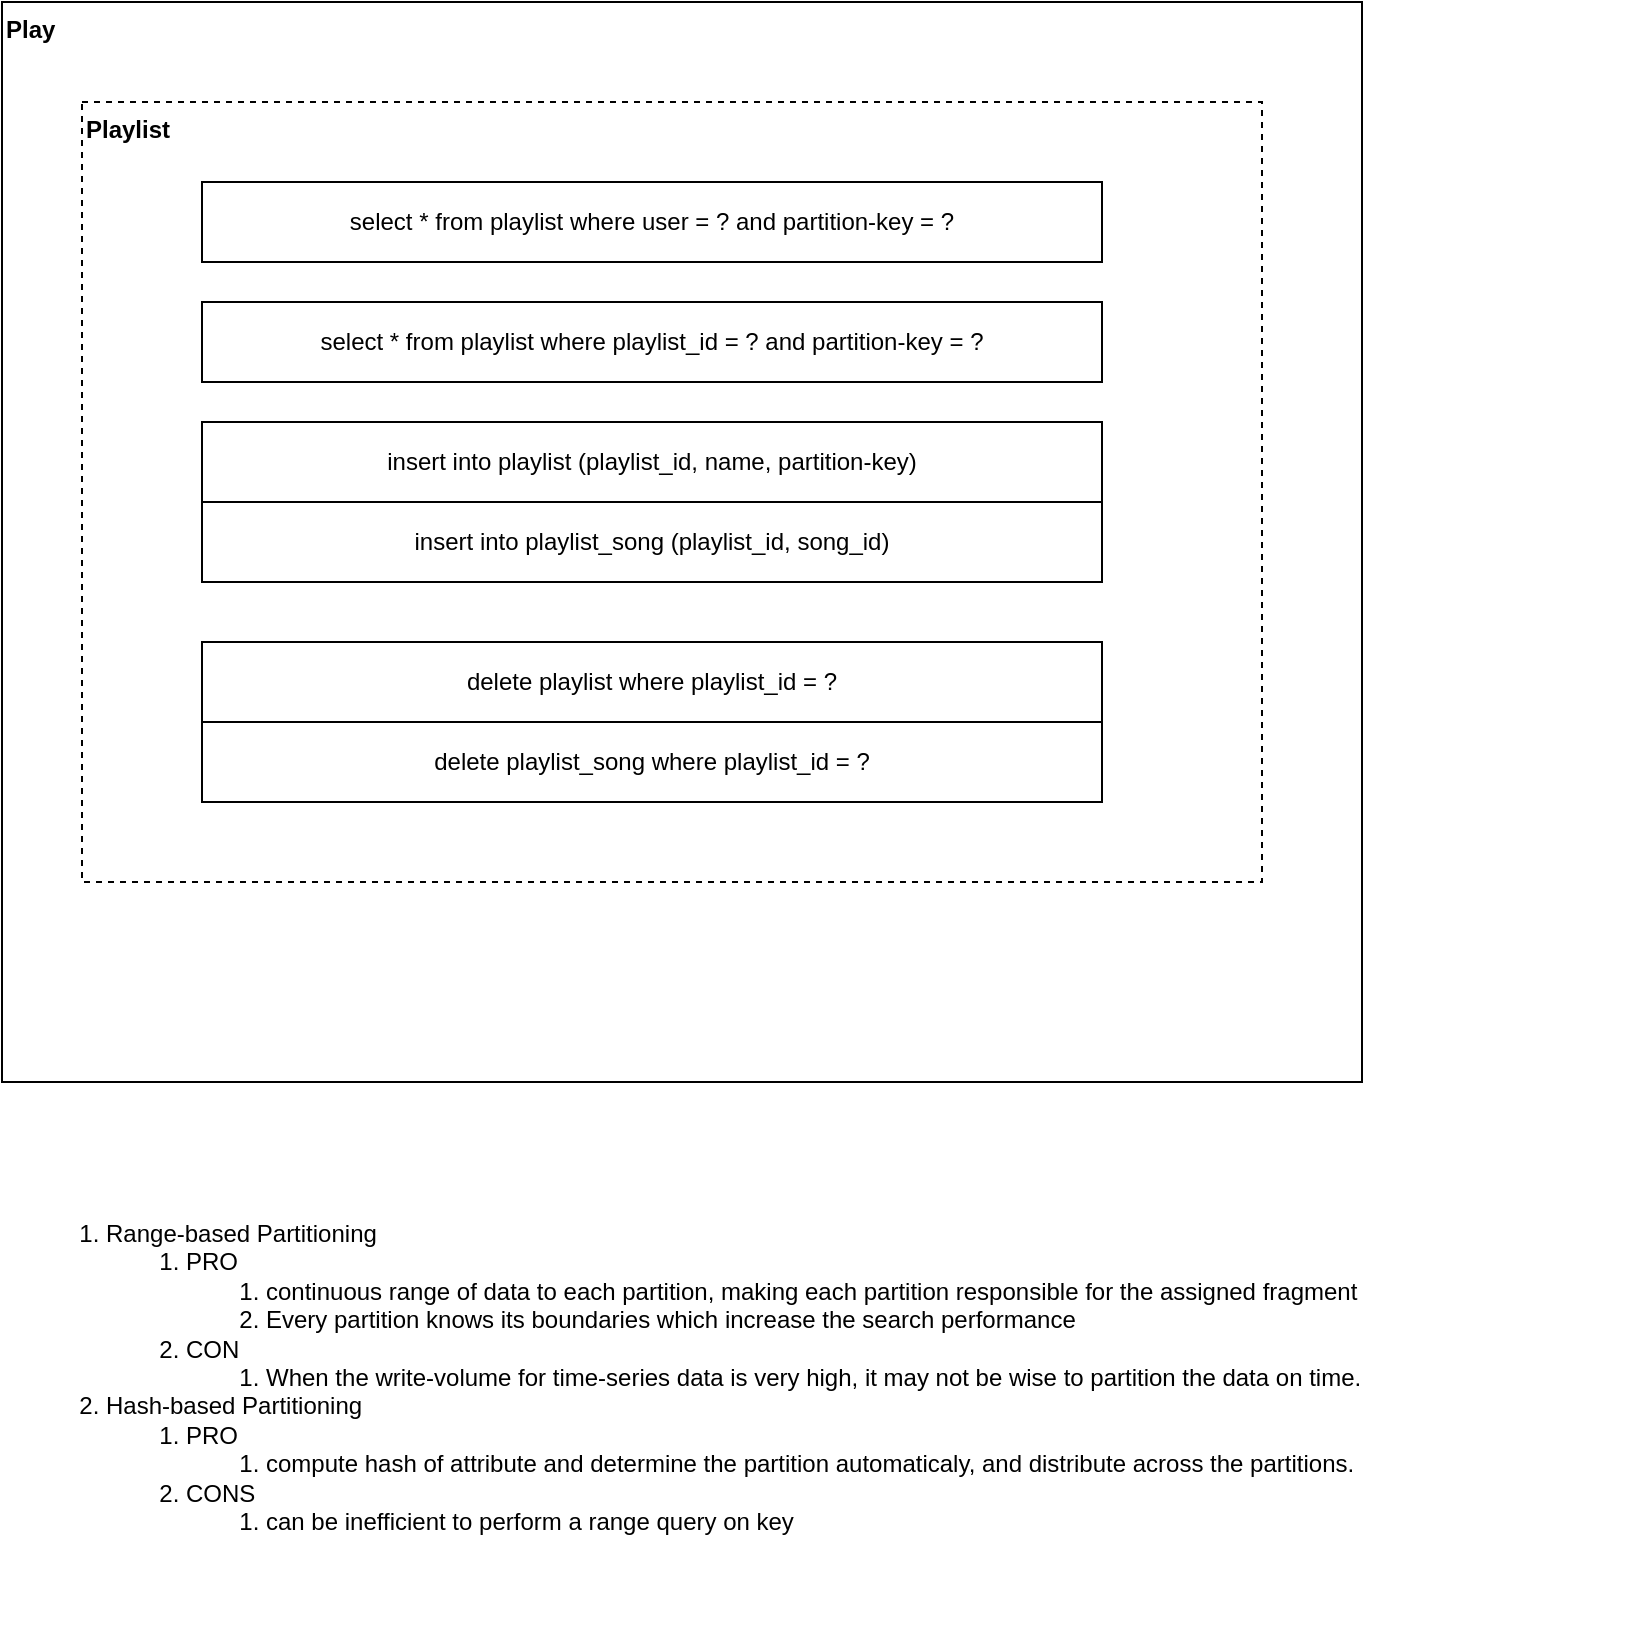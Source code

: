 <mxfile version="21.1.6" type="github">
  <diagram name="Page-1" id="c4acf3e9-155e-7222-9cf6-157b1a14988f">
    <mxGraphModel dx="1834" dy="1569" grid="1" gridSize="10" guides="1" tooltips="1" connect="1" arrows="1" fold="1" page="0" pageScale="1" pageWidth="850" pageHeight="1100" background="none" math="0" shadow="0">
      <root>
        <mxCell id="0" />
        <mxCell id="1" parent="0" />
        <mxCell id="J_87TDdWaZLhvV1NkpfK-1" value="Play" style="rounded=0;whiteSpace=wrap;html=1;align=left;verticalAlign=top;fontStyle=1" parent="1" vertex="1">
          <mxGeometry x="-10" y="-800" width="680" height="540" as="geometry" />
        </mxCell>
        <mxCell id="NxVjPYoNFYyn3bsQmdru-5" value="Playlist" style="rounded=0;whiteSpace=wrap;html=1;align=left;verticalAlign=top;dashed=1;fontStyle=1" parent="1" vertex="1">
          <mxGeometry x="30" y="-750" width="590" height="390" as="geometry" />
        </mxCell>
        <mxCell id="NxVjPYoNFYyn3bsQmdru-6" value="select * from playlist where user = ? and partition-key = ?" style="rounded=0;whiteSpace=wrap;html=1;" parent="1" vertex="1">
          <mxGeometry x="90" y="-710" width="450" height="40" as="geometry" />
        </mxCell>
        <mxCell id="NxVjPYoNFYyn3bsQmdru-7" value="select * from playlist where playlist_id = ? and partition-key = ?" style="rounded=0;whiteSpace=wrap;html=1;" parent="1" vertex="1">
          <mxGeometry x="90" y="-650" width="450" height="40" as="geometry" />
        </mxCell>
        <mxCell id="sFGH5UeLvlSR75vzRJCh-1" value="insert into playlist (playlist_id, name, partition-key)" style="rounded=0;whiteSpace=wrap;html=1;" parent="1" vertex="1">
          <mxGeometry x="90" y="-590" width="450" height="40" as="geometry" />
        </mxCell>
        <mxCell id="sFGH5UeLvlSR75vzRJCh-2" value="delete playlist where playlist_id = ?" style="rounded=0;whiteSpace=wrap;html=1;" parent="1" vertex="1">
          <mxGeometry x="90" y="-480" width="450" height="40" as="geometry" />
        </mxCell>
        <mxCell id="sFGH5UeLvlSR75vzRJCh-3" value="insert into playlist_song (playlist_id, song_id)" style="rounded=0;whiteSpace=wrap;html=1;" parent="1" vertex="1">
          <mxGeometry x="90" y="-550" width="450" height="40" as="geometry" />
        </mxCell>
        <mxCell id="sFGH5UeLvlSR75vzRJCh-4" value="delete playlist_song where playlist_id = ?" style="rounded=0;whiteSpace=wrap;html=1;" parent="1" vertex="1">
          <mxGeometry x="90" y="-440" width="450" height="40" as="geometry" />
        </mxCell>
        <mxCell id="Yj5QapoX9JcFzfpiWEdy-1" value="&lt;ol&gt;&lt;li&gt;Range-based Partitioning&lt;/li&gt;&lt;ol&gt;&lt;li&gt;PRO&lt;/li&gt;&lt;ol&gt;&lt;li&gt;continuous range of data to each partition, making each partition responsible for the assigned fragment&lt;/li&gt;&lt;li&gt;Every partition knows its boundaries which increase the search performance&lt;/li&gt;&lt;/ol&gt;&lt;li&gt;CON&lt;/li&gt;&lt;ol&gt;&lt;li&gt;When the write-volume for time-series data is very high, it may not be wise to partition the data on time.&lt;/li&gt;&lt;/ol&gt;&lt;/ol&gt;&lt;li&gt;Hash-based Partitioning &lt;br&gt;&lt;/li&gt;&lt;ol&gt;&lt;li&gt;PRO&lt;/li&gt;&lt;ol&gt;&lt;li&gt;compute hash of attribute and determine the partition automaticaly, and distribute across the partitions.&lt;br&gt;&lt;/li&gt;&lt;/ol&gt;&lt;li&gt;CONS&lt;/li&gt;&lt;ol&gt;&lt;li&gt;can be inefficient to perform a range query on key&lt;br&gt;&lt;/li&gt;&lt;/ol&gt;&lt;/ol&gt;&lt;/ol&gt;" style="text;html=1;strokeColor=none;fillColor=none;align=left;verticalAlign=top;whiteSpace=wrap;rounded=0;" vertex="1" parent="1">
          <mxGeometry y="-210" width="810" height="230" as="geometry" />
        </mxCell>
      </root>
    </mxGraphModel>
  </diagram>
</mxfile>
